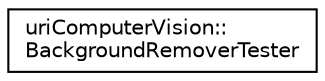 digraph "Graphical Class Hierarchy"
{
  edge [fontname="Helvetica",fontsize="10",labelfontname="Helvetica",labelfontsize="10"];
  node [fontname="Helvetica",fontsize="10",shape=record];
  rankdir="LR";
  Node1 [label="uriComputerVision::\lBackgroundRemoverTester",height=0.2,width=0.4,color="black", fillcolor="white", style="filled",URL="$classuriComputerVision_1_1BackgroundRemoverTester.html"];
}
